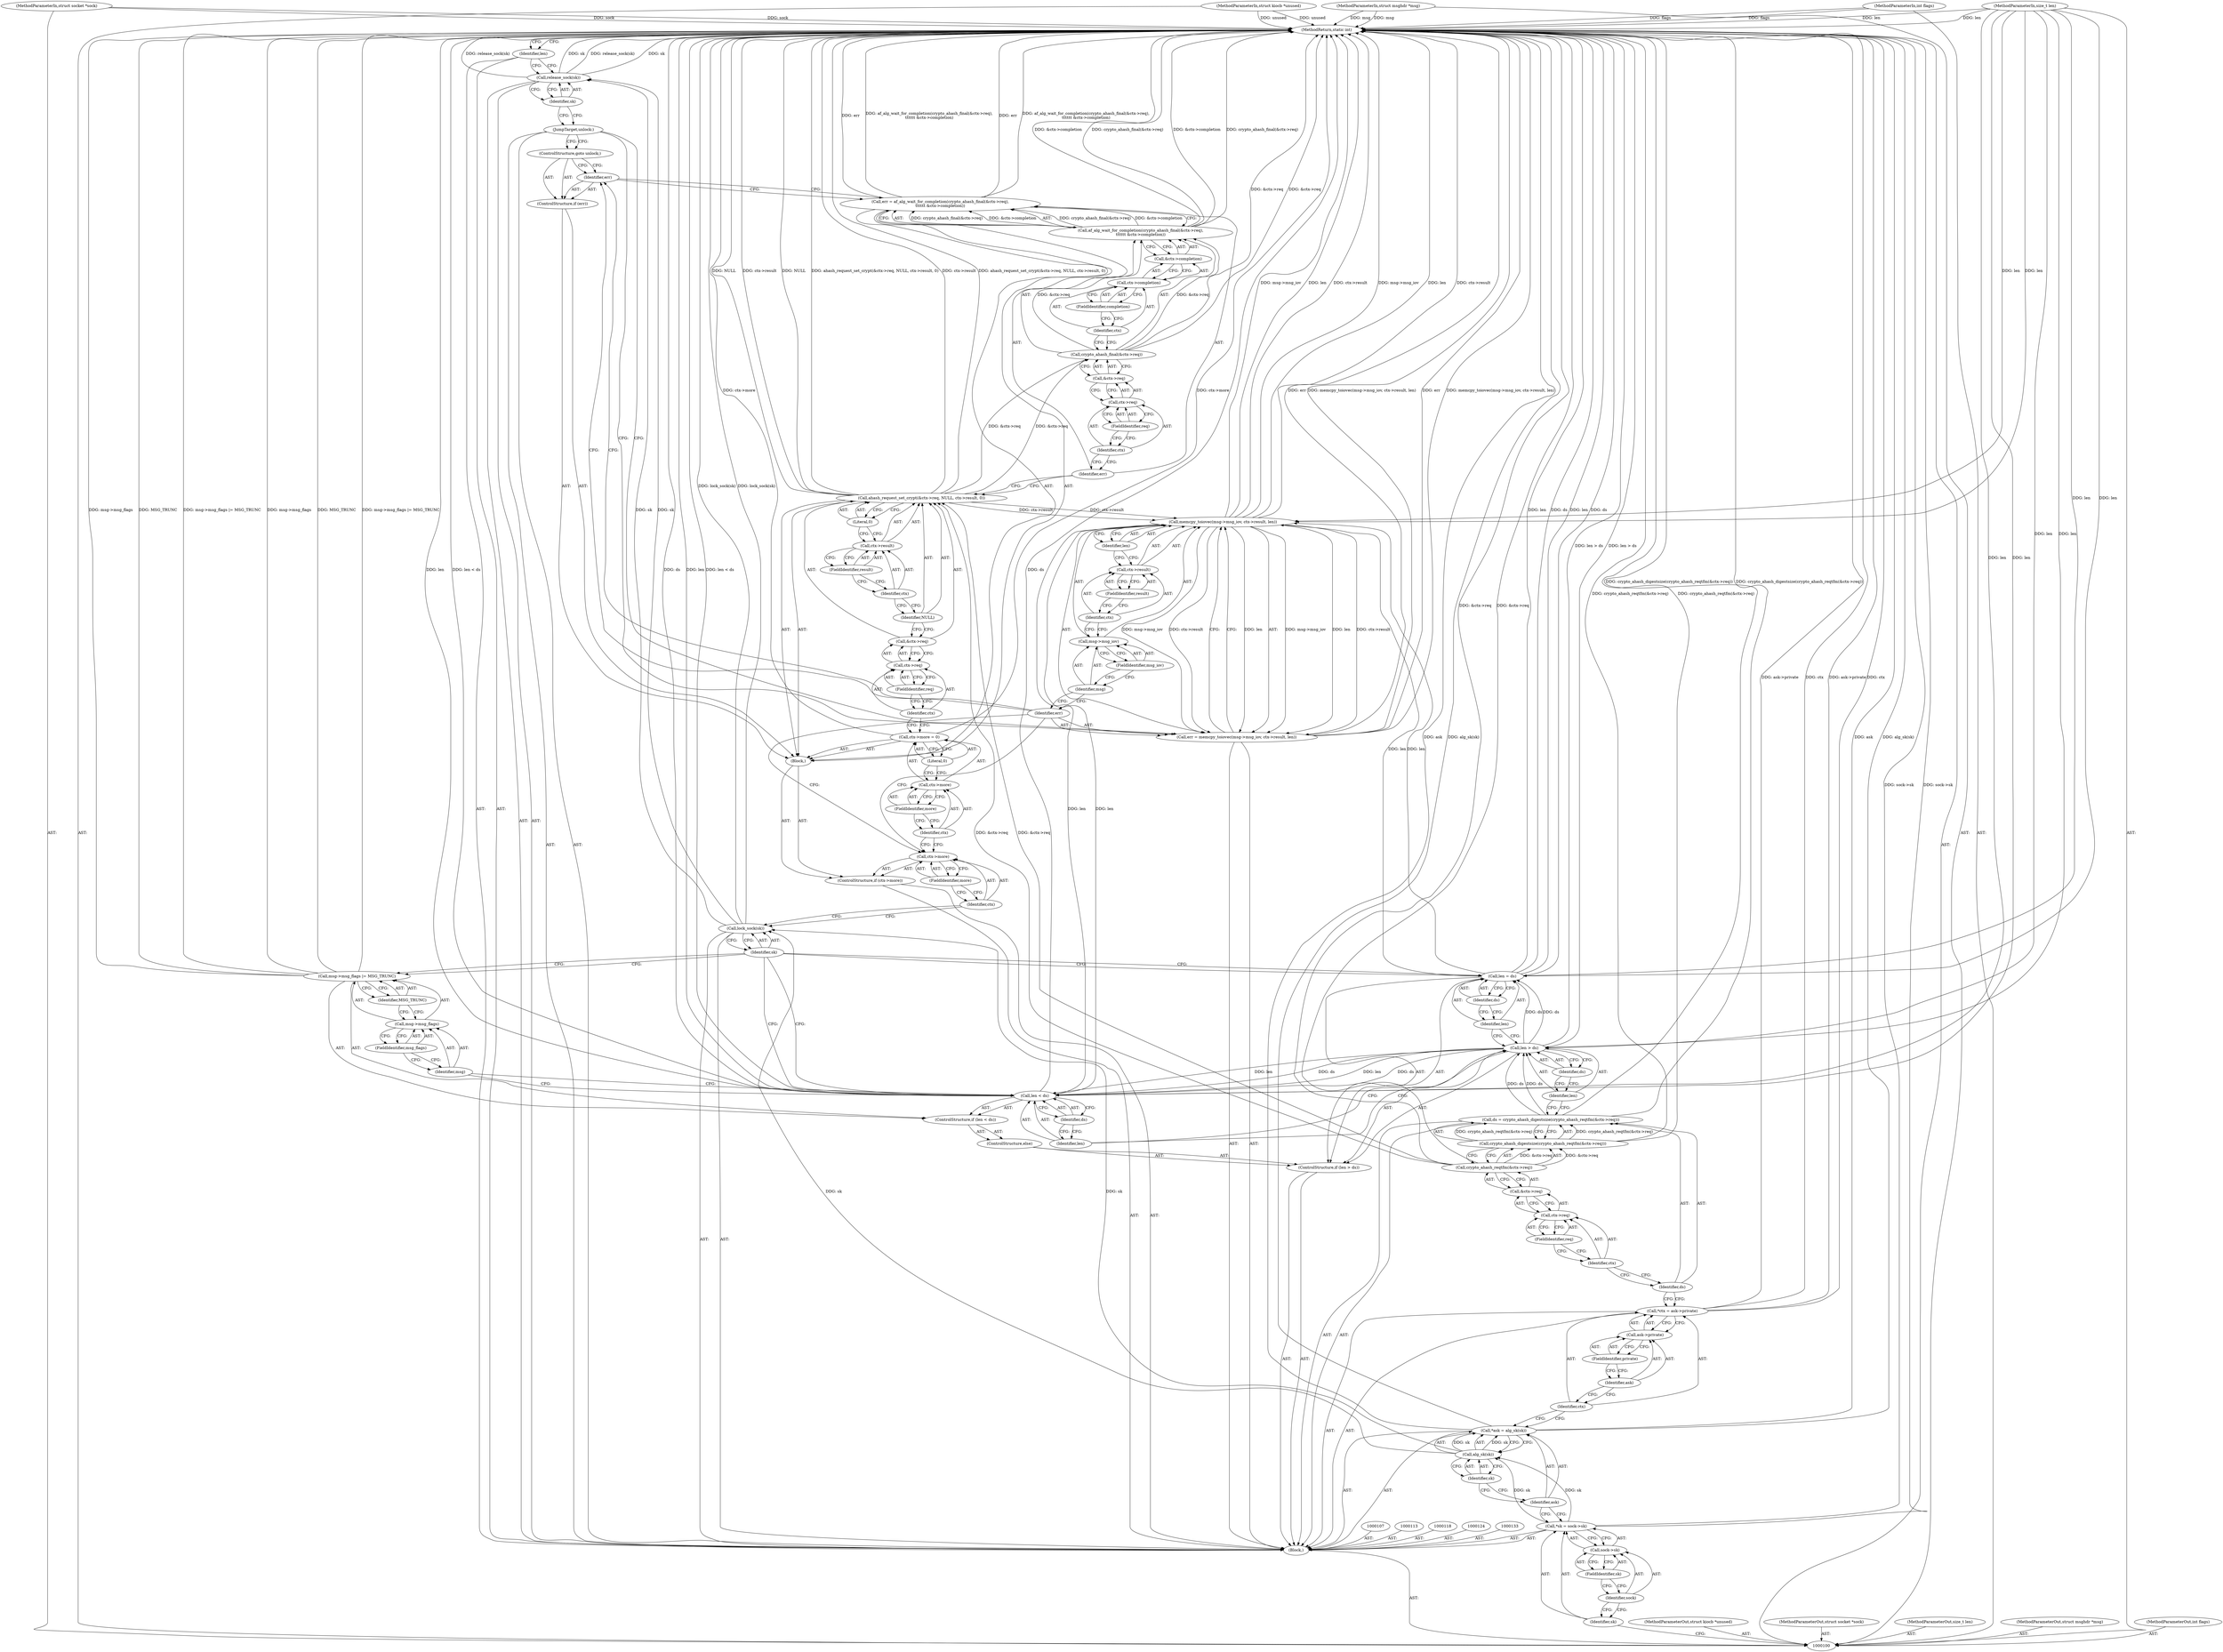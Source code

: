 digraph "0_linux_f3d3342602f8bcbf37d7c46641cb9bca7618eb1c" {
"1000202" [label="(MethodReturn,static int)"];
"1000101" [label="(MethodParameterIn,struct kiocb *unused)"];
"1000287" [label="(MethodParameterOut,struct kiocb *unused)"];
"1000102" [label="(MethodParameterIn,struct socket *sock)"];
"1000288" [label="(MethodParameterOut,struct socket *sock)"];
"1000134" [label="(ControlStructure,if (len > ds))"];
"1000137" [label="(Identifier,ds)"];
"1000135" [label="(Call,len > ds)"];
"1000136" [label="(Identifier,len)"];
"1000138" [label="(Call,len = ds)"];
"1000139" [label="(Identifier,len)"];
"1000140" [label="(Identifier,ds)"];
"1000143" [label="(Call,len < ds)"];
"1000144" [label="(Identifier,len)"];
"1000145" [label="(Identifier,ds)"];
"1000141" [label="(ControlStructure,else)"];
"1000142" [label="(ControlStructure,if (len < ds))"];
"1000150" [label="(Identifier,MSG_TRUNC)"];
"1000146" [label="(Call,msg->msg_flags |= MSG_TRUNC)"];
"1000147" [label="(Call,msg->msg_flags)"];
"1000148" [label="(Identifier,msg)"];
"1000149" [label="(FieldIdentifier,msg_flags)"];
"1000152" [label="(Identifier,sk)"];
"1000151" [label="(Call,lock_sock(sk))"];
"1000156" [label="(FieldIdentifier,more)"];
"1000157" [label="(Block,)"];
"1000153" [label="(ControlStructure,if (ctx->more))"];
"1000154" [label="(Call,ctx->more)"];
"1000155" [label="(Identifier,ctx)"];
"1000162" [label="(Literal,0)"];
"1000158" [label="(Call,ctx->more = 0)"];
"1000159" [label="(Call,ctx->more)"];
"1000160" [label="(Identifier,ctx)"];
"1000161" [label="(FieldIdentifier,more)"];
"1000163" [label="(Call,ahash_request_set_crypt(&ctx->req, NULL, ctx->result, 0))"];
"1000164" [label="(Call,&ctx->req)"];
"1000165" [label="(Call,ctx->req)"];
"1000166" [label="(Identifier,ctx)"];
"1000167" [label="(FieldIdentifier,req)"];
"1000168" [label="(Identifier,NULL)"];
"1000169" [label="(Call,ctx->result)"];
"1000170" [label="(Identifier,ctx)"];
"1000171" [label="(FieldIdentifier,result)"];
"1000172" [label="(Literal,0)"];
"1000173" [label="(Call,err = af_alg_wait_for_completion(crypto_ahash_final(&ctx->req),\n\t\t\t\t\t\t &ctx->completion))"];
"1000174" [label="(Identifier,err)"];
"1000176" [label="(Call,crypto_ahash_final(&ctx->req))"];
"1000177" [label="(Call,&ctx->req)"];
"1000178" [label="(Call,ctx->req)"];
"1000179" [label="(Identifier,ctx)"];
"1000180" [label="(FieldIdentifier,req)"];
"1000175" [label="(Call,af_alg_wait_for_completion(crypto_ahash_final(&ctx->req),\n\t\t\t\t\t\t &ctx->completion))"];
"1000104" [label="(MethodParameterIn,size_t len)"];
"1000290" [label="(MethodParameterOut,size_t len)"];
"1000103" [label="(MethodParameterIn,struct msghdr *msg)"];
"1000289" [label="(MethodParameterOut,struct msghdr *msg)"];
"1000105" [label="(MethodParameterIn,int flags)"];
"1000291" [label="(MethodParameterOut,int flags)"];
"1000184" [label="(FieldIdentifier,completion)"];
"1000181" [label="(Call,&ctx->completion)"];
"1000182" [label="(Call,ctx->completion)"];
"1000183" [label="(Identifier,ctx)"];
"1000185" [label="(ControlStructure,if (err))"];
"1000186" [label="(Identifier,err)"];
"1000187" [label="(ControlStructure,goto unlock;)"];
"1000188" [label="(Call,err = memcpy_toiovec(msg->msg_iov, ctx->result, len))"];
"1000189" [label="(Identifier,err)"];
"1000191" [label="(Call,msg->msg_iov)"];
"1000192" [label="(Identifier,msg)"];
"1000193" [label="(FieldIdentifier,msg_iov)"];
"1000194" [label="(Call,ctx->result)"];
"1000195" [label="(Identifier,ctx)"];
"1000196" [label="(FieldIdentifier,result)"];
"1000197" [label="(Identifier,len)"];
"1000190" [label="(Call,memcpy_toiovec(msg->msg_iov, ctx->result, len))"];
"1000198" [label="(JumpTarget,unlock:)"];
"1000199" [label="(Call,release_sock(sk))"];
"1000200" [label="(Identifier,sk)"];
"1000106" [label="(Block,)"];
"1000201" [label="(Identifier,len)"];
"1000108" [label="(Call,*sk = sock->sk)"];
"1000109" [label="(Identifier,sk)"];
"1000110" [label="(Call,sock->sk)"];
"1000111" [label="(Identifier,sock)"];
"1000112" [label="(FieldIdentifier,sk)"];
"1000114" [label="(Call,*ask = alg_sk(sk))"];
"1000115" [label="(Identifier,ask)"];
"1000116" [label="(Call,alg_sk(sk))"];
"1000117" [label="(Identifier,sk)"];
"1000119" [label="(Call,*ctx = ask->private)"];
"1000120" [label="(Identifier,ctx)"];
"1000121" [label="(Call,ask->private)"];
"1000122" [label="(Identifier,ask)"];
"1000123" [label="(FieldIdentifier,private)"];
"1000125" [label="(Call,ds = crypto_ahash_digestsize(crypto_ahash_reqtfm(&ctx->req)))"];
"1000126" [label="(Identifier,ds)"];
"1000127" [label="(Call,crypto_ahash_digestsize(crypto_ahash_reqtfm(&ctx->req)))"];
"1000128" [label="(Call,crypto_ahash_reqtfm(&ctx->req))"];
"1000129" [label="(Call,&ctx->req)"];
"1000130" [label="(Call,ctx->req)"];
"1000131" [label="(Identifier,ctx)"];
"1000132" [label="(FieldIdentifier,req)"];
"1000202" -> "1000100"  [label="AST: "];
"1000202" -> "1000201"  [label="CFG: "];
"1000163" -> "1000202"  [label="DDG: NULL"];
"1000163" -> "1000202"  [label="DDG: ctx->result"];
"1000163" -> "1000202"  [label="DDG: ahash_request_set_crypt(&ctx->req, NULL, ctx->result, 0)"];
"1000151" -> "1000202"  [label="DDG: lock_sock(sk)"];
"1000199" -> "1000202"  [label="DDG: sk"];
"1000199" -> "1000202"  [label="DDG: release_sock(sk)"];
"1000104" -> "1000202"  [label="DDG: len"];
"1000105" -> "1000202"  [label="DDG: flags"];
"1000138" -> "1000202"  [label="DDG: len"];
"1000138" -> "1000202"  [label="DDG: ds"];
"1000175" -> "1000202"  [label="DDG: &ctx->completion"];
"1000175" -> "1000202"  [label="DDG: crypto_ahash_final(&ctx->req)"];
"1000125" -> "1000202"  [label="DDG: crypto_ahash_digestsize(crypto_ahash_reqtfm(&ctx->req))"];
"1000102" -> "1000202"  [label="DDG: sock"];
"1000158" -> "1000202"  [label="DDG: ctx->more"];
"1000190" -> "1000202"  [label="DDG: ctx->result"];
"1000190" -> "1000202"  [label="DDG: msg->msg_iov"];
"1000190" -> "1000202"  [label="DDG: len"];
"1000188" -> "1000202"  [label="DDG: memcpy_toiovec(msg->msg_iov, ctx->result, len)"];
"1000188" -> "1000202"  [label="DDG: err"];
"1000128" -> "1000202"  [label="DDG: &ctx->req"];
"1000143" -> "1000202"  [label="DDG: len"];
"1000143" -> "1000202"  [label="DDG: len < ds"];
"1000143" -> "1000202"  [label="DDG: ds"];
"1000103" -> "1000202"  [label="DDG: msg"];
"1000114" -> "1000202"  [label="DDG: ask"];
"1000114" -> "1000202"  [label="DDG: alg_sk(sk)"];
"1000119" -> "1000202"  [label="DDG: ask->private"];
"1000119" -> "1000202"  [label="DDG: ctx"];
"1000135" -> "1000202"  [label="DDG: len > ds"];
"1000101" -> "1000202"  [label="DDG: unused"];
"1000108" -> "1000202"  [label="DDG: sock->sk"];
"1000176" -> "1000202"  [label="DDG: &ctx->req"];
"1000146" -> "1000202"  [label="DDG: MSG_TRUNC"];
"1000146" -> "1000202"  [label="DDG: msg->msg_flags |= MSG_TRUNC"];
"1000146" -> "1000202"  [label="DDG: msg->msg_flags"];
"1000127" -> "1000202"  [label="DDG: crypto_ahash_reqtfm(&ctx->req)"];
"1000173" -> "1000202"  [label="DDG: err"];
"1000173" -> "1000202"  [label="DDG: af_alg_wait_for_completion(crypto_ahash_final(&ctx->req),\n\t\t\t\t\t\t &ctx->completion)"];
"1000101" -> "1000100"  [label="AST: "];
"1000101" -> "1000202"  [label="DDG: unused"];
"1000287" -> "1000100"  [label="AST: "];
"1000102" -> "1000100"  [label="AST: "];
"1000102" -> "1000202"  [label="DDG: sock"];
"1000288" -> "1000100"  [label="AST: "];
"1000134" -> "1000106"  [label="AST: "];
"1000135" -> "1000134"  [label="AST: "];
"1000138" -> "1000134"  [label="AST: "];
"1000141" -> "1000134"  [label="AST: "];
"1000137" -> "1000135"  [label="AST: "];
"1000137" -> "1000136"  [label="CFG: "];
"1000135" -> "1000137"  [label="CFG: "];
"1000135" -> "1000134"  [label="AST: "];
"1000135" -> "1000137"  [label="CFG: "];
"1000136" -> "1000135"  [label="AST: "];
"1000137" -> "1000135"  [label="AST: "];
"1000139" -> "1000135"  [label="CFG: "];
"1000144" -> "1000135"  [label="CFG: "];
"1000135" -> "1000202"  [label="DDG: len > ds"];
"1000104" -> "1000135"  [label="DDG: len"];
"1000125" -> "1000135"  [label="DDG: ds"];
"1000135" -> "1000138"  [label="DDG: ds"];
"1000135" -> "1000143"  [label="DDG: len"];
"1000135" -> "1000143"  [label="DDG: ds"];
"1000136" -> "1000135"  [label="AST: "];
"1000136" -> "1000125"  [label="CFG: "];
"1000137" -> "1000136"  [label="CFG: "];
"1000138" -> "1000134"  [label="AST: "];
"1000138" -> "1000140"  [label="CFG: "];
"1000139" -> "1000138"  [label="AST: "];
"1000140" -> "1000138"  [label="AST: "];
"1000152" -> "1000138"  [label="CFG: "];
"1000138" -> "1000202"  [label="DDG: len"];
"1000138" -> "1000202"  [label="DDG: ds"];
"1000135" -> "1000138"  [label="DDG: ds"];
"1000104" -> "1000138"  [label="DDG: len"];
"1000138" -> "1000190"  [label="DDG: len"];
"1000139" -> "1000138"  [label="AST: "];
"1000139" -> "1000135"  [label="CFG: "];
"1000140" -> "1000139"  [label="CFG: "];
"1000140" -> "1000138"  [label="AST: "];
"1000140" -> "1000139"  [label="CFG: "];
"1000138" -> "1000140"  [label="CFG: "];
"1000143" -> "1000142"  [label="AST: "];
"1000143" -> "1000145"  [label="CFG: "];
"1000144" -> "1000143"  [label="AST: "];
"1000145" -> "1000143"  [label="AST: "];
"1000148" -> "1000143"  [label="CFG: "];
"1000152" -> "1000143"  [label="CFG: "];
"1000143" -> "1000202"  [label="DDG: len"];
"1000143" -> "1000202"  [label="DDG: len < ds"];
"1000143" -> "1000202"  [label="DDG: ds"];
"1000135" -> "1000143"  [label="DDG: len"];
"1000135" -> "1000143"  [label="DDG: ds"];
"1000104" -> "1000143"  [label="DDG: len"];
"1000143" -> "1000190"  [label="DDG: len"];
"1000144" -> "1000143"  [label="AST: "];
"1000144" -> "1000135"  [label="CFG: "];
"1000145" -> "1000144"  [label="CFG: "];
"1000145" -> "1000143"  [label="AST: "];
"1000145" -> "1000144"  [label="CFG: "];
"1000143" -> "1000145"  [label="CFG: "];
"1000141" -> "1000134"  [label="AST: "];
"1000142" -> "1000141"  [label="AST: "];
"1000142" -> "1000141"  [label="AST: "];
"1000143" -> "1000142"  [label="AST: "];
"1000146" -> "1000142"  [label="AST: "];
"1000150" -> "1000146"  [label="AST: "];
"1000150" -> "1000147"  [label="CFG: "];
"1000146" -> "1000150"  [label="CFG: "];
"1000146" -> "1000142"  [label="AST: "];
"1000146" -> "1000150"  [label="CFG: "];
"1000147" -> "1000146"  [label="AST: "];
"1000150" -> "1000146"  [label="AST: "];
"1000152" -> "1000146"  [label="CFG: "];
"1000146" -> "1000202"  [label="DDG: MSG_TRUNC"];
"1000146" -> "1000202"  [label="DDG: msg->msg_flags |= MSG_TRUNC"];
"1000146" -> "1000202"  [label="DDG: msg->msg_flags"];
"1000147" -> "1000146"  [label="AST: "];
"1000147" -> "1000149"  [label="CFG: "];
"1000148" -> "1000147"  [label="AST: "];
"1000149" -> "1000147"  [label="AST: "];
"1000150" -> "1000147"  [label="CFG: "];
"1000148" -> "1000147"  [label="AST: "];
"1000148" -> "1000143"  [label="CFG: "];
"1000149" -> "1000148"  [label="CFG: "];
"1000149" -> "1000147"  [label="AST: "];
"1000149" -> "1000148"  [label="CFG: "];
"1000147" -> "1000149"  [label="CFG: "];
"1000152" -> "1000151"  [label="AST: "];
"1000152" -> "1000138"  [label="CFG: "];
"1000152" -> "1000146"  [label="CFG: "];
"1000152" -> "1000143"  [label="CFG: "];
"1000151" -> "1000152"  [label="CFG: "];
"1000151" -> "1000106"  [label="AST: "];
"1000151" -> "1000152"  [label="CFG: "];
"1000152" -> "1000151"  [label="AST: "];
"1000155" -> "1000151"  [label="CFG: "];
"1000151" -> "1000202"  [label="DDG: lock_sock(sk)"];
"1000116" -> "1000151"  [label="DDG: sk"];
"1000151" -> "1000199"  [label="DDG: sk"];
"1000156" -> "1000154"  [label="AST: "];
"1000156" -> "1000155"  [label="CFG: "];
"1000154" -> "1000156"  [label="CFG: "];
"1000157" -> "1000153"  [label="AST: "];
"1000158" -> "1000157"  [label="AST: "];
"1000163" -> "1000157"  [label="AST: "];
"1000173" -> "1000157"  [label="AST: "];
"1000185" -> "1000157"  [label="AST: "];
"1000153" -> "1000106"  [label="AST: "];
"1000154" -> "1000153"  [label="AST: "];
"1000157" -> "1000153"  [label="AST: "];
"1000154" -> "1000153"  [label="AST: "];
"1000154" -> "1000156"  [label="CFG: "];
"1000155" -> "1000154"  [label="AST: "];
"1000156" -> "1000154"  [label="AST: "];
"1000160" -> "1000154"  [label="CFG: "];
"1000189" -> "1000154"  [label="CFG: "];
"1000155" -> "1000154"  [label="AST: "];
"1000155" -> "1000151"  [label="CFG: "];
"1000156" -> "1000155"  [label="CFG: "];
"1000162" -> "1000158"  [label="AST: "];
"1000162" -> "1000159"  [label="CFG: "];
"1000158" -> "1000162"  [label="CFG: "];
"1000158" -> "1000157"  [label="AST: "];
"1000158" -> "1000162"  [label="CFG: "];
"1000159" -> "1000158"  [label="AST: "];
"1000162" -> "1000158"  [label="AST: "];
"1000166" -> "1000158"  [label="CFG: "];
"1000158" -> "1000202"  [label="DDG: ctx->more"];
"1000159" -> "1000158"  [label="AST: "];
"1000159" -> "1000161"  [label="CFG: "];
"1000160" -> "1000159"  [label="AST: "];
"1000161" -> "1000159"  [label="AST: "];
"1000162" -> "1000159"  [label="CFG: "];
"1000160" -> "1000159"  [label="AST: "];
"1000160" -> "1000154"  [label="CFG: "];
"1000161" -> "1000160"  [label="CFG: "];
"1000161" -> "1000159"  [label="AST: "];
"1000161" -> "1000160"  [label="CFG: "];
"1000159" -> "1000161"  [label="CFG: "];
"1000163" -> "1000157"  [label="AST: "];
"1000163" -> "1000172"  [label="CFG: "];
"1000164" -> "1000163"  [label="AST: "];
"1000168" -> "1000163"  [label="AST: "];
"1000169" -> "1000163"  [label="AST: "];
"1000172" -> "1000163"  [label="AST: "];
"1000174" -> "1000163"  [label="CFG: "];
"1000163" -> "1000202"  [label="DDG: NULL"];
"1000163" -> "1000202"  [label="DDG: ctx->result"];
"1000163" -> "1000202"  [label="DDG: ahash_request_set_crypt(&ctx->req, NULL, ctx->result, 0)"];
"1000128" -> "1000163"  [label="DDG: &ctx->req"];
"1000163" -> "1000176"  [label="DDG: &ctx->req"];
"1000163" -> "1000190"  [label="DDG: ctx->result"];
"1000164" -> "1000163"  [label="AST: "];
"1000164" -> "1000165"  [label="CFG: "];
"1000165" -> "1000164"  [label="AST: "];
"1000168" -> "1000164"  [label="CFG: "];
"1000165" -> "1000164"  [label="AST: "];
"1000165" -> "1000167"  [label="CFG: "];
"1000166" -> "1000165"  [label="AST: "];
"1000167" -> "1000165"  [label="AST: "];
"1000164" -> "1000165"  [label="CFG: "];
"1000166" -> "1000165"  [label="AST: "];
"1000166" -> "1000158"  [label="CFG: "];
"1000167" -> "1000166"  [label="CFG: "];
"1000167" -> "1000165"  [label="AST: "];
"1000167" -> "1000166"  [label="CFG: "];
"1000165" -> "1000167"  [label="CFG: "];
"1000168" -> "1000163"  [label="AST: "];
"1000168" -> "1000164"  [label="CFG: "];
"1000170" -> "1000168"  [label="CFG: "];
"1000169" -> "1000163"  [label="AST: "];
"1000169" -> "1000171"  [label="CFG: "];
"1000170" -> "1000169"  [label="AST: "];
"1000171" -> "1000169"  [label="AST: "];
"1000172" -> "1000169"  [label="CFG: "];
"1000170" -> "1000169"  [label="AST: "];
"1000170" -> "1000168"  [label="CFG: "];
"1000171" -> "1000170"  [label="CFG: "];
"1000171" -> "1000169"  [label="AST: "];
"1000171" -> "1000170"  [label="CFG: "];
"1000169" -> "1000171"  [label="CFG: "];
"1000172" -> "1000163"  [label="AST: "];
"1000172" -> "1000169"  [label="CFG: "];
"1000163" -> "1000172"  [label="CFG: "];
"1000173" -> "1000157"  [label="AST: "];
"1000173" -> "1000175"  [label="CFG: "];
"1000174" -> "1000173"  [label="AST: "];
"1000175" -> "1000173"  [label="AST: "];
"1000186" -> "1000173"  [label="CFG: "];
"1000173" -> "1000202"  [label="DDG: err"];
"1000173" -> "1000202"  [label="DDG: af_alg_wait_for_completion(crypto_ahash_final(&ctx->req),\n\t\t\t\t\t\t &ctx->completion)"];
"1000175" -> "1000173"  [label="DDG: crypto_ahash_final(&ctx->req)"];
"1000175" -> "1000173"  [label="DDG: &ctx->completion"];
"1000174" -> "1000173"  [label="AST: "];
"1000174" -> "1000163"  [label="CFG: "];
"1000179" -> "1000174"  [label="CFG: "];
"1000176" -> "1000175"  [label="AST: "];
"1000176" -> "1000177"  [label="CFG: "];
"1000177" -> "1000176"  [label="AST: "];
"1000183" -> "1000176"  [label="CFG: "];
"1000176" -> "1000202"  [label="DDG: &ctx->req"];
"1000176" -> "1000175"  [label="DDG: &ctx->req"];
"1000163" -> "1000176"  [label="DDG: &ctx->req"];
"1000177" -> "1000176"  [label="AST: "];
"1000177" -> "1000178"  [label="CFG: "];
"1000178" -> "1000177"  [label="AST: "];
"1000176" -> "1000177"  [label="CFG: "];
"1000178" -> "1000177"  [label="AST: "];
"1000178" -> "1000180"  [label="CFG: "];
"1000179" -> "1000178"  [label="AST: "];
"1000180" -> "1000178"  [label="AST: "];
"1000177" -> "1000178"  [label="CFG: "];
"1000179" -> "1000178"  [label="AST: "];
"1000179" -> "1000174"  [label="CFG: "];
"1000180" -> "1000179"  [label="CFG: "];
"1000180" -> "1000178"  [label="AST: "];
"1000180" -> "1000179"  [label="CFG: "];
"1000178" -> "1000180"  [label="CFG: "];
"1000175" -> "1000173"  [label="AST: "];
"1000175" -> "1000181"  [label="CFG: "];
"1000176" -> "1000175"  [label="AST: "];
"1000181" -> "1000175"  [label="AST: "];
"1000173" -> "1000175"  [label="CFG: "];
"1000175" -> "1000202"  [label="DDG: &ctx->completion"];
"1000175" -> "1000202"  [label="DDG: crypto_ahash_final(&ctx->req)"];
"1000175" -> "1000173"  [label="DDG: crypto_ahash_final(&ctx->req)"];
"1000175" -> "1000173"  [label="DDG: &ctx->completion"];
"1000176" -> "1000175"  [label="DDG: &ctx->req"];
"1000104" -> "1000100"  [label="AST: "];
"1000104" -> "1000202"  [label="DDG: len"];
"1000104" -> "1000135"  [label="DDG: len"];
"1000104" -> "1000138"  [label="DDG: len"];
"1000104" -> "1000143"  [label="DDG: len"];
"1000104" -> "1000190"  [label="DDG: len"];
"1000290" -> "1000100"  [label="AST: "];
"1000103" -> "1000100"  [label="AST: "];
"1000103" -> "1000202"  [label="DDG: msg"];
"1000289" -> "1000100"  [label="AST: "];
"1000105" -> "1000100"  [label="AST: "];
"1000105" -> "1000202"  [label="DDG: flags"];
"1000291" -> "1000100"  [label="AST: "];
"1000184" -> "1000182"  [label="AST: "];
"1000184" -> "1000183"  [label="CFG: "];
"1000182" -> "1000184"  [label="CFG: "];
"1000181" -> "1000175"  [label="AST: "];
"1000181" -> "1000182"  [label="CFG: "];
"1000182" -> "1000181"  [label="AST: "];
"1000175" -> "1000181"  [label="CFG: "];
"1000182" -> "1000181"  [label="AST: "];
"1000182" -> "1000184"  [label="CFG: "];
"1000183" -> "1000182"  [label="AST: "];
"1000184" -> "1000182"  [label="AST: "];
"1000181" -> "1000182"  [label="CFG: "];
"1000183" -> "1000182"  [label="AST: "];
"1000183" -> "1000176"  [label="CFG: "];
"1000184" -> "1000183"  [label="CFG: "];
"1000185" -> "1000157"  [label="AST: "];
"1000186" -> "1000185"  [label="AST: "];
"1000187" -> "1000185"  [label="AST: "];
"1000186" -> "1000185"  [label="AST: "];
"1000186" -> "1000173"  [label="CFG: "];
"1000187" -> "1000186"  [label="CFG: "];
"1000189" -> "1000186"  [label="CFG: "];
"1000187" -> "1000185"  [label="AST: "];
"1000187" -> "1000186"  [label="CFG: "];
"1000198" -> "1000187"  [label="CFG: "];
"1000188" -> "1000106"  [label="AST: "];
"1000188" -> "1000190"  [label="CFG: "];
"1000189" -> "1000188"  [label="AST: "];
"1000190" -> "1000188"  [label="AST: "];
"1000198" -> "1000188"  [label="CFG: "];
"1000188" -> "1000202"  [label="DDG: memcpy_toiovec(msg->msg_iov, ctx->result, len)"];
"1000188" -> "1000202"  [label="DDG: err"];
"1000190" -> "1000188"  [label="DDG: msg->msg_iov"];
"1000190" -> "1000188"  [label="DDG: ctx->result"];
"1000190" -> "1000188"  [label="DDG: len"];
"1000189" -> "1000188"  [label="AST: "];
"1000189" -> "1000186"  [label="CFG: "];
"1000189" -> "1000154"  [label="CFG: "];
"1000192" -> "1000189"  [label="CFG: "];
"1000191" -> "1000190"  [label="AST: "];
"1000191" -> "1000193"  [label="CFG: "];
"1000192" -> "1000191"  [label="AST: "];
"1000193" -> "1000191"  [label="AST: "];
"1000195" -> "1000191"  [label="CFG: "];
"1000192" -> "1000191"  [label="AST: "];
"1000192" -> "1000189"  [label="CFG: "];
"1000193" -> "1000192"  [label="CFG: "];
"1000193" -> "1000191"  [label="AST: "];
"1000193" -> "1000192"  [label="CFG: "];
"1000191" -> "1000193"  [label="CFG: "];
"1000194" -> "1000190"  [label="AST: "];
"1000194" -> "1000196"  [label="CFG: "];
"1000195" -> "1000194"  [label="AST: "];
"1000196" -> "1000194"  [label="AST: "];
"1000197" -> "1000194"  [label="CFG: "];
"1000195" -> "1000194"  [label="AST: "];
"1000195" -> "1000191"  [label="CFG: "];
"1000196" -> "1000195"  [label="CFG: "];
"1000196" -> "1000194"  [label="AST: "];
"1000196" -> "1000195"  [label="CFG: "];
"1000194" -> "1000196"  [label="CFG: "];
"1000197" -> "1000190"  [label="AST: "];
"1000197" -> "1000194"  [label="CFG: "];
"1000190" -> "1000197"  [label="CFG: "];
"1000190" -> "1000188"  [label="AST: "];
"1000190" -> "1000197"  [label="CFG: "];
"1000191" -> "1000190"  [label="AST: "];
"1000194" -> "1000190"  [label="AST: "];
"1000197" -> "1000190"  [label="AST: "];
"1000188" -> "1000190"  [label="CFG: "];
"1000190" -> "1000202"  [label="DDG: ctx->result"];
"1000190" -> "1000202"  [label="DDG: msg->msg_iov"];
"1000190" -> "1000202"  [label="DDG: len"];
"1000190" -> "1000188"  [label="DDG: msg->msg_iov"];
"1000190" -> "1000188"  [label="DDG: ctx->result"];
"1000190" -> "1000188"  [label="DDG: len"];
"1000163" -> "1000190"  [label="DDG: ctx->result"];
"1000138" -> "1000190"  [label="DDG: len"];
"1000143" -> "1000190"  [label="DDG: len"];
"1000104" -> "1000190"  [label="DDG: len"];
"1000198" -> "1000106"  [label="AST: "];
"1000198" -> "1000188"  [label="CFG: "];
"1000198" -> "1000187"  [label="CFG: "];
"1000200" -> "1000198"  [label="CFG: "];
"1000199" -> "1000106"  [label="AST: "];
"1000199" -> "1000200"  [label="CFG: "];
"1000200" -> "1000199"  [label="AST: "];
"1000201" -> "1000199"  [label="CFG: "];
"1000199" -> "1000202"  [label="DDG: sk"];
"1000199" -> "1000202"  [label="DDG: release_sock(sk)"];
"1000151" -> "1000199"  [label="DDG: sk"];
"1000200" -> "1000199"  [label="AST: "];
"1000200" -> "1000198"  [label="CFG: "];
"1000199" -> "1000200"  [label="CFG: "];
"1000106" -> "1000100"  [label="AST: "];
"1000107" -> "1000106"  [label="AST: "];
"1000108" -> "1000106"  [label="AST: "];
"1000113" -> "1000106"  [label="AST: "];
"1000114" -> "1000106"  [label="AST: "];
"1000118" -> "1000106"  [label="AST: "];
"1000119" -> "1000106"  [label="AST: "];
"1000124" -> "1000106"  [label="AST: "];
"1000125" -> "1000106"  [label="AST: "];
"1000133" -> "1000106"  [label="AST: "];
"1000134" -> "1000106"  [label="AST: "];
"1000151" -> "1000106"  [label="AST: "];
"1000153" -> "1000106"  [label="AST: "];
"1000188" -> "1000106"  [label="AST: "];
"1000198" -> "1000106"  [label="AST: "];
"1000199" -> "1000106"  [label="AST: "];
"1000201" -> "1000106"  [label="AST: "];
"1000201" -> "1000106"  [label="AST: "];
"1000201" -> "1000199"  [label="CFG: "];
"1000202" -> "1000201"  [label="CFG: "];
"1000108" -> "1000106"  [label="AST: "];
"1000108" -> "1000110"  [label="CFG: "];
"1000109" -> "1000108"  [label="AST: "];
"1000110" -> "1000108"  [label="AST: "];
"1000115" -> "1000108"  [label="CFG: "];
"1000108" -> "1000202"  [label="DDG: sock->sk"];
"1000108" -> "1000116"  [label="DDG: sk"];
"1000109" -> "1000108"  [label="AST: "];
"1000109" -> "1000100"  [label="CFG: "];
"1000111" -> "1000109"  [label="CFG: "];
"1000110" -> "1000108"  [label="AST: "];
"1000110" -> "1000112"  [label="CFG: "];
"1000111" -> "1000110"  [label="AST: "];
"1000112" -> "1000110"  [label="AST: "];
"1000108" -> "1000110"  [label="CFG: "];
"1000111" -> "1000110"  [label="AST: "];
"1000111" -> "1000109"  [label="CFG: "];
"1000112" -> "1000111"  [label="CFG: "];
"1000112" -> "1000110"  [label="AST: "];
"1000112" -> "1000111"  [label="CFG: "];
"1000110" -> "1000112"  [label="CFG: "];
"1000114" -> "1000106"  [label="AST: "];
"1000114" -> "1000116"  [label="CFG: "];
"1000115" -> "1000114"  [label="AST: "];
"1000116" -> "1000114"  [label="AST: "];
"1000120" -> "1000114"  [label="CFG: "];
"1000114" -> "1000202"  [label="DDG: ask"];
"1000114" -> "1000202"  [label="DDG: alg_sk(sk)"];
"1000116" -> "1000114"  [label="DDG: sk"];
"1000115" -> "1000114"  [label="AST: "];
"1000115" -> "1000108"  [label="CFG: "];
"1000117" -> "1000115"  [label="CFG: "];
"1000116" -> "1000114"  [label="AST: "];
"1000116" -> "1000117"  [label="CFG: "];
"1000117" -> "1000116"  [label="AST: "];
"1000114" -> "1000116"  [label="CFG: "];
"1000116" -> "1000114"  [label="DDG: sk"];
"1000108" -> "1000116"  [label="DDG: sk"];
"1000116" -> "1000151"  [label="DDG: sk"];
"1000117" -> "1000116"  [label="AST: "];
"1000117" -> "1000115"  [label="CFG: "];
"1000116" -> "1000117"  [label="CFG: "];
"1000119" -> "1000106"  [label="AST: "];
"1000119" -> "1000121"  [label="CFG: "];
"1000120" -> "1000119"  [label="AST: "];
"1000121" -> "1000119"  [label="AST: "];
"1000126" -> "1000119"  [label="CFG: "];
"1000119" -> "1000202"  [label="DDG: ask->private"];
"1000119" -> "1000202"  [label="DDG: ctx"];
"1000120" -> "1000119"  [label="AST: "];
"1000120" -> "1000114"  [label="CFG: "];
"1000122" -> "1000120"  [label="CFG: "];
"1000121" -> "1000119"  [label="AST: "];
"1000121" -> "1000123"  [label="CFG: "];
"1000122" -> "1000121"  [label="AST: "];
"1000123" -> "1000121"  [label="AST: "];
"1000119" -> "1000121"  [label="CFG: "];
"1000122" -> "1000121"  [label="AST: "];
"1000122" -> "1000120"  [label="CFG: "];
"1000123" -> "1000122"  [label="CFG: "];
"1000123" -> "1000121"  [label="AST: "];
"1000123" -> "1000122"  [label="CFG: "];
"1000121" -> "1000123"  [label="CFG: "];
"1000125" -> "1000106"  [label="AST: "];
"1000125" -> "1000127"  [label="CFG: "];
"1000126" -> "1000125"  [label="AST: "];
"1000127" -> "1000125"  [label="AST: "];
"1000136" -> "1000125"  [label="CFG: "];
"1000125" -> "1000202"  [label="DDG: crypto_ahash_digestsize(crypto_ahash_reqtfm(&ctx->req))"];
"1000127" -> "1000125"  [label="DDG: crypto_ahash_reqtfm(&ctx->req)"];
"1000125" -> "1000135"  [label="DDG: ds"];
"1000126" -> "1000125"  [label="AST: "];
"1000126" -> "1000119"  [label="CFG: "];
"1000131" -> "1000126"  [label="CFG: "];
"1000127" -> "1000125"  [label="AST: "];
"1000127" -> "1000128"  [label="CFG: "];
"1000128" -> "1000127"  [label="AST: "];
"1000125" -> "1000127"  [label="CFG: "];
"1000127" -> "1000202"  [label="DDG: crypto_ahash_reqtfm(&ctx->req)"];
"1000127" -> "1000125"  [label="DDG: crypto_ahash_reqtfm(&ctx->req)"];
"1000128" -> "1000127"  [label="DDG: &ctx->req"];
"1000128" -> "1000127"  [label="AST: "];
"1000128" -> "1000129"  [label="CFG: "];
"1000129" -> "1000128"  [label="AST: "];
"1000127" -> "1000128"  [label="CFG: "];
"1000128" -> "1000202"  [label="DDG: &ctx->req"];
"1000128" -> "1000127"  [label="DDG: &ctx->req"];
"1000128" -> "1000163"  [label="DDG: &ctx->req"];
"1000129" -> "1000128"  [label="AST: "];
"1000129" -> "1000130"  [label="CFG: "];
"1000130" -> "1000129"  [label="AST: "];
"1000128" -> "1000129"  [label="CFG: "];
"1000130" -> "1000129"  [label="AST: "];
"1000130" -> "1000132"  [label="CFG: "];
"1000131" -> "1000130"  [label="AST: "];
"1000132" -> "1000130"  [label="AST: "];
"1000129" -> "1000130"  [label="CFG: "];
"1000131" -> "1000130"  [label="AST: "];
"1000131" -> "1000126"  [label="CFG: "];
"1000132" -> "1000131"  [label="CFG: "];
"1000132" -> "1000130"  [label="AST: "];
"1000132" -> "1000131"  [label="CFG: "];
"1000130" -> "1000132"  [label="CFG: "];
}
